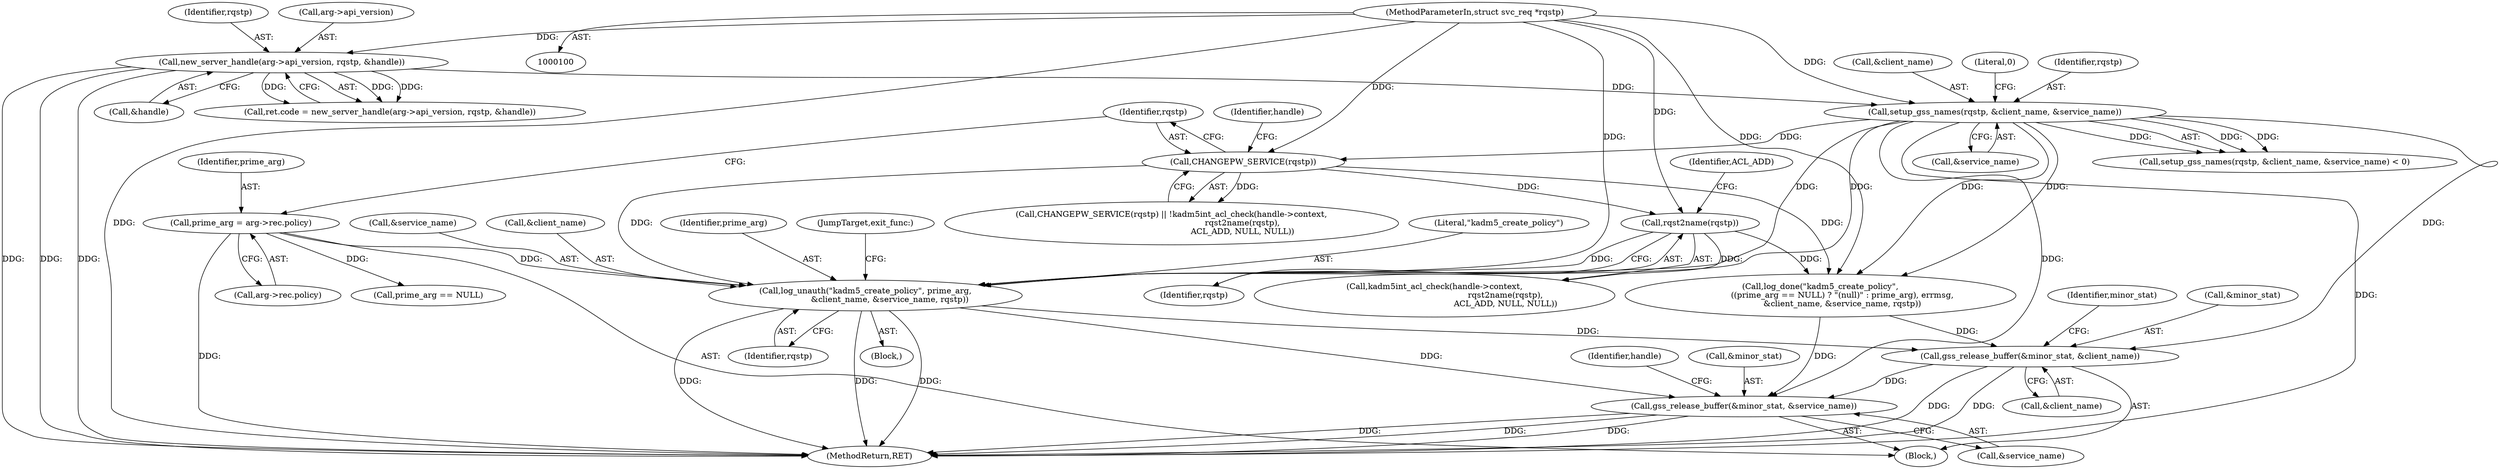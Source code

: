 digraph "0_krb5_83ed75feba32e46f736fcce0d96a0445f29b96c2_3@pointer" {
"1000197" [label="(Call,log_unauth(\"kadm5_create_policy\", prime_arg,\n                   &client_name, &service_name, rqstp))"];
"1000170" [label="(Call,prime_arg = arg->rec.policy)"];
"1000156" [label="(Call,setup_gss_names(rqstp, &client_name, &service_name))"];
"1000129" [label="(Call,new_server_handle(arg->api_version, rqstp, &handle))"];
"1000102" [label="(MethodParameterIn,struct svc_req *rqstp)"];
"1000186" [label="(Call,rqst2name(rqstp))"];
"1000179" [label="(Call,CHANGEPW_SERVICE(rqstp))"];
"1000261" [label="(Call,gss_release_buffer(&minor_stat, &client_name))"];
"1000266" [label="(Call,gss_release_buffer(&minor_stat, &service_name))"];
"1000268" [label="(Identifier,minor_stat)"];
"1000130" [label="(Call,arg->api_version)"];
"1000184" [label="(Identifier,handle)"];
"1000125" [label="(Call,ret.code = new_server_handle(arg->api_version, rqstp, &handle))"];
"1000102" [label="(MethodParameterIn,struct svc_req *rqstp)"];
"1000204" [label="(Identifier,rqstp)"];
"1000170" [label="(Call,prime_arg = arg->rec.policy)"];
"1000199" [label="(Identifier,prime_arg)"];
"1000179" [label="(Call,CHANGEPW_SERVICE(rqstp))"];
"1000182" [label="(Call,kadm5int_acl_check(handle->context,\n                                                       rqst2name(rqstp),\n                                                       ACL_ADD, NULL, NULL))"];
"1000267" [label="(Call,&minor_stat)"];
"1000157" [label="(Identifier,rqstp)"];
"1000197" [label="(Call,log_unauth(\"kadm5_create_policy\", prime_arg,\n                   &client_name, &service_name, rqstp))"];
"1000237" [label="(Call,log_done(\"kadm5_create_policy\",\n                 ((prime_arg == NULL) ? \"(null)\" : prime_arg), errmsg,\n                 &client_name, &service_name, rqstp))"];
"1000264" [label="(Call,&client_name)"];
"1000180" [label="(Identifier,rqstp)"];
"1000266" [label="(Call,gss_release_buffer(&minor_stat, &service_name))"];
"1000240" [label="(Call,prime_arg == NULL)"];
"1000133" [label="(Identifier,rqstp)"];
"1000178" [label="(Call,CHANGEPW_SERVICE(rqstp) || !kadm5int_acl_check(handle->context,\n                                                       rqst2name(rqstp),\n                                                       ACL_ADD, NULL, NULL))"];
"1000276" [label="(MethodReturn,RET)"];
"1000191" [label="(Block,)"];
"1000129" [label="(Call,new_server_handle(arg->api_version, rqstp, &handle))"];
"1000260" [label="(JumpTarget,exit_func:)"];
"1000186" [label="(Call,rqst2name(rqstp))"];
"1000156" [label="(Call,setup_gss_names(rqstp, &client_name, &service_name))"];
"1000187" [label="(Identifier,rqstp)"];
"1000262" [label="(Call,&minor_stat)"];
"1000272" [label="(Identifier,handle)"];
"1000200" [label="(Call,&client_name)"];
"1000269" [label="(Call,&service_name)"];
"1000198" [label="(Literal,\"kadm5_create_policy\")"];
"1000172" [label="(Call,arg->rec.policy)"];
"1000158" [label="(Call,&client_name)"];
"1000261" [label="(Call,gss_release_buffer(&minor_stat, &client_name))"];
"1000134" [label="(Call,&handle)"];
"1000155" [label="(Call,setup_gss_names(rqstp, &client_name, &service_name) < 0)"];
"1000202" [label="(Call,&service_name)"];
"1000171" [label="(Identifier,prime_arg)"];
"1000103" [label="(Block,)"];
"1000160" [label="(Call,&service_name)"];
"1000162" [label="(Literal,0)"];
"1000188" [label="(Identifier,ACL_ADD)"];
"1000197" -> "1000191"  [label="AST: "];
"1000197" -> "1000204"  [label="CFG: "];
"1000198" -> "1000197"  [label="AST: "];
"1000199" -> "1000197"  [label="AST: "];
"1000200" -> "1000197"  [label="AST: "];
"1000202" -> "1000197"  [label="AST: "];
"1000204" -> "1000197"  [label="AST: "];
"1000260" -> "1000197"  [label="CFG: "];
"1000197" -> "1000276"  [label="DDG: "];
"1000197" -> "1000276"  [label="DDG: "];
"1000197" -> "1000276"  [label="DDG: "];
"1000170" -> "1000197"  [label="DDG: "];
"1000156" -> "1000197"  [label="DDG: "];
"1000156" -> "1000197"  [label="DDG: "];
"1000186" -> "1000197"  [label="DDG: "];
"1000179" -> "1000197"  [label="DDG: "];
"1000102" -> "1000197"  [label="DDG: "];
"1000197" -> "1000261"  [label="DDG: "];
"1000197" -> "1000266"  [label="DDG: "];
"1000170" -> "1000103"  [label="AST: "];
"1000170" -> "1000172"  [label="CFG: "];
"1000171" -> "1000170"  [label="AST: "];
"1000172" -> "1000170"  [label="AST: "];
"1000180" -> "1000170"  [label="CFG: "];
"1000170" -> "1000276"  [label="DDG: "];
"1000170" -> "1000240"  [label="DDG: "];
"1000156" -> "1000155"  [label="AST: "];
"1000156" -> "1000160"  [label="CFG: "];
"1000157" -> "1000156"  [label="AST: "];
"1000158" -> "1000156"  [label="AST: "];
"1000160" -> "1000156"  [label="AST: "];
"1000162" -> "1000156"  [label="CFG: "];
"1000156" -> "1000276"  [label="DDG: "];
"1000156" -> "1000155"  [label="DDG: "];
"1000156" -> "1000155"  [label="DDG: "];
"1000156" -> "1000155"  [label="DDG: "];
"1000129" -> "1000156"  [label="DDG: "];
"1000102" -> "1000156"  [label="DDG: "];
"1000156" -> "1000179"  [label="DDG: "];
"1000156" -> "1000237"  [label="DDG: "];
"1000156" -> "1000237"  [label="DDG: "];
"1000156" -> "1000261"  [label="DDG: "];
"1000156" -> "1000266"  [label="DDG: "];
"1000129" -> "1000125"  [label="AST: "];
"1000129" -> "1000134"  [label="CFG: "];
"1000130" -> "1000129"  [label="AST: "];
"1000133" -> "1000129"  [label="AST: "];
"1000134" -> "1000129"  [label="AST: "];
"1000125" -> "1000129"  [label="CFG: "];
"1000129" -> "1000276"  [label="DDG: "];
"1000129" -> "1000276"  [label="DDG: "];
"1000129" -> "1000276"  [label="DDG: "];
"1000129" -> "1000125"  [label="DDG: "];
"1000129" -> "1000125"  [label="DDG: "];
"1000129" -> "1000125"  [label="DDG: "];
"1000102" -> "1000129"  [label="DDG: "];
"1000102" -> "1000100"  [label="AST: "];
"1000102" -> "1000276"  [label="DDG: "];
"1000102" -> "1000179"  [label="DDG: "];
"1000102" -> "1000186"  [label="DDG: "];
"1000102" -> "1000237"  [label="DDG: "];
"1000186" -> "1000182"  [label="AST: "];
"1000186" -> "1000187"  [label="CFG: "];
"1000187" -> "1000186"  [label="AST: "];
"1000188" -> "1000186"  [label="CFG: "];
"1000186" -> "1000182"  [label="DDG: "];
"1000179" -> "1000186"  [label="DDG: "];
"1000186" -> "1000237"  [label="DDG: "];
"1000179" -> "1000178"  [label="AST: "];
"1000179" -> "1000180"  [label="CFG: "];
"1000180" -> "1000179"  [label="AST: "];
"1000184" -> "1000179"  [label="CFG: "];
"1000178" -> "1000179"  [label="CFG: "];
"1000179" -> "1000178"  [label="DDG: "];
"1000179" -> "1000237"  [label="DDG: "];
"1000261" -> "1000103"  [label="AST: "];
"1000261" -> "1000264"  [label="CFG: "];
"1000262" -> "1000261"  [label="AST: "];
"1000264" -> "1000261"  [label="AST: "];
"1000268" -> "1000261"  [label="CFG: "];
"1000261" -> "1000276"  [label="DDG: "];
"1000261" -> "1000276"  [label="DDG: "];
"1000237" -> "1000261"  [label="DDG: "];
"1000261" -> "1000266"  [label="DDG: "];
"1000266" -> "1000103"  [label="AST: "];
"1000266" -> "1000269"  [label="CFG: "];
"1000267" -> "1000266"  [label="AST: "];
"1000269" -> "1000266"  [label="AST: "];
"1000272" -> "1000266"  [label="CFG: "];
"1000266" -> "1000276"  [label="DDG: "];
"1000266" -> "1000276"  [label="DDG: "];
"1000266" -> "1000276"  [label="DDG: "];
"1000237" -> "1000266"  [label="DDG: "];
}
